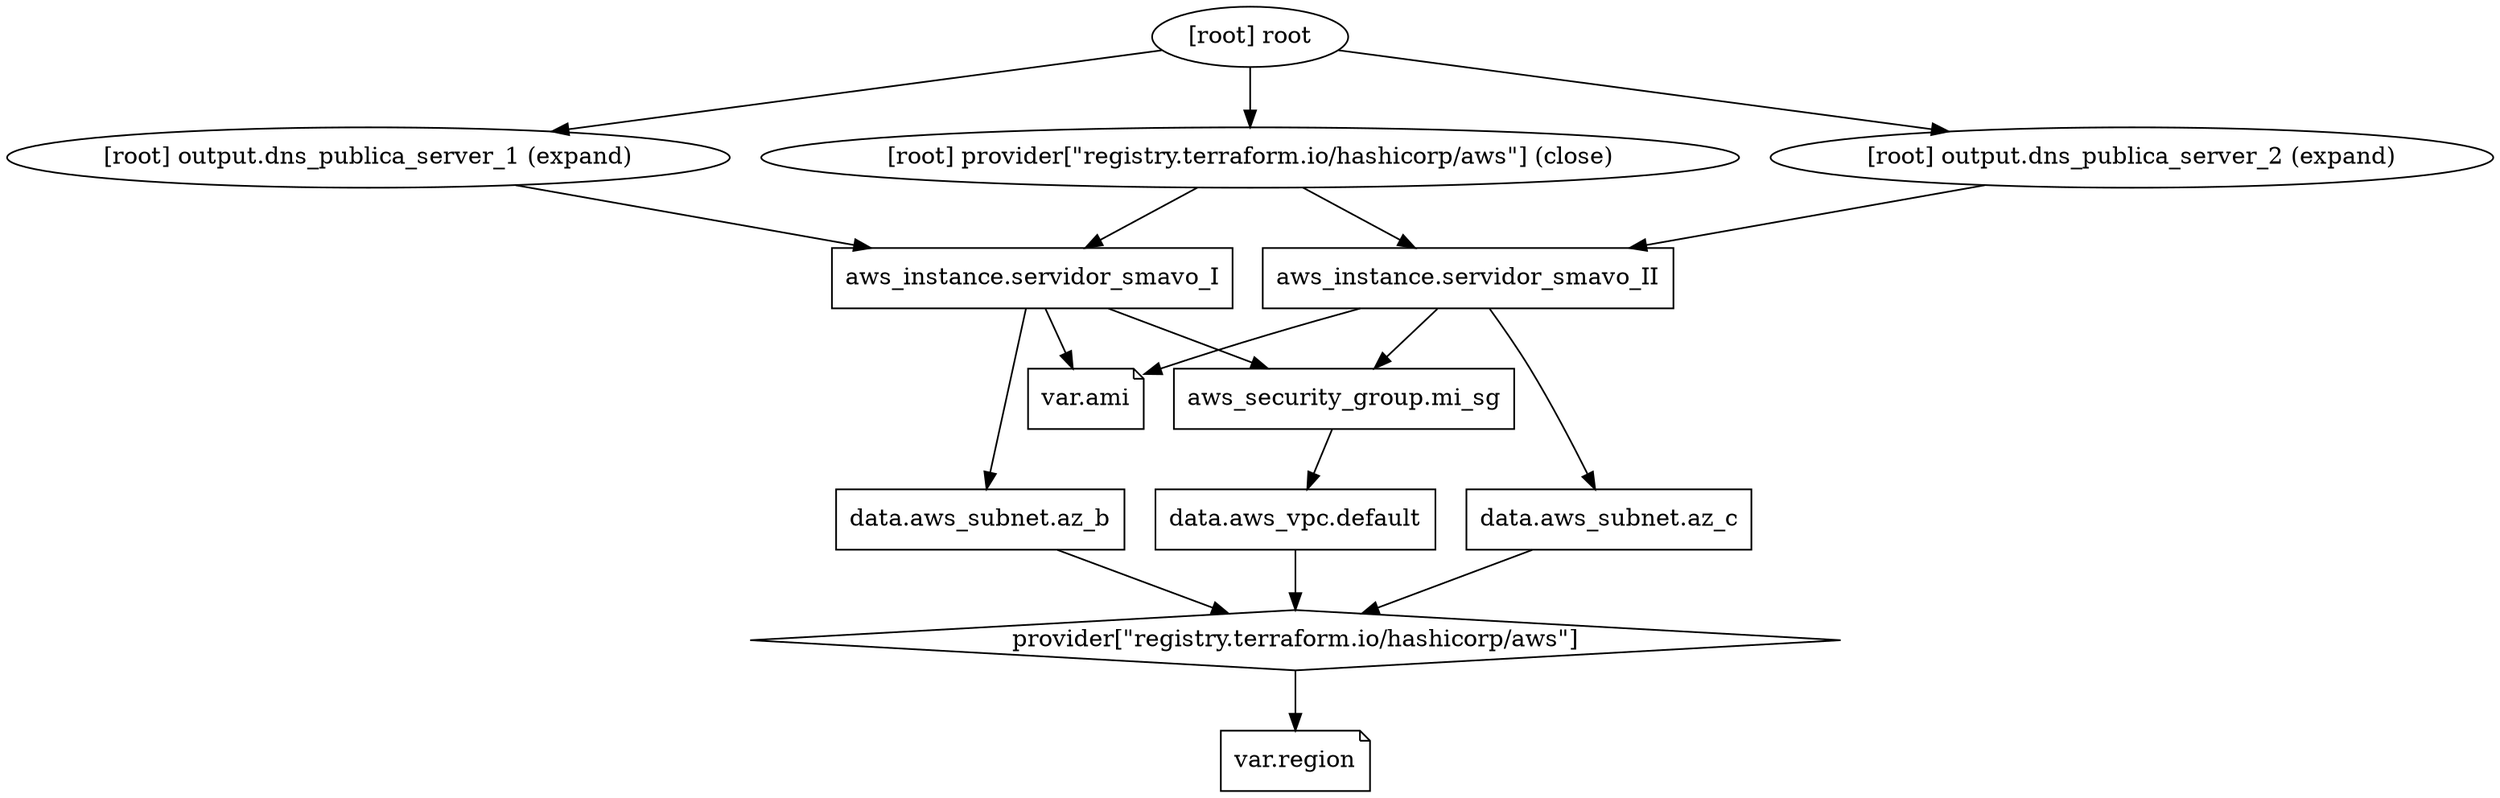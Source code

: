 digraph {
	compound = "true"
	newrank = "true"
	subgraph "root" {
		"[root] aws_instance.servidor_smavo_I (expand)" [label = "aws_instance.servidor_smavo_I", shape = "box"]
		"[root] aws_instance.servidor_smavo_II (expand)" [label = "aws_instance.servidor_smavo_II", shape = "box"]
		"[root] aws_security_group.mi_sg (expand)" [label = "aws_security_group.mi_sg", shape = "box"]
		"[root] data.aws_subnet.az_b (expand)" [label = "data.aws_subnet.az_b", shape = "box"]
		"[root] data.aws_subnet.az_c (expand)" [label = "data.aws_subnet.az_c", shape = "box"]
		"[root] data.aws_vpc.default (expand)" [label = "data.aws_vpc.default", shape = "box"]
		"[root] provider[\"registry.terraform.io/hashicorp/aws\"]" [label = "provider[\"registry.terraform.io/hashicorp/aws\"]", shape = "diamond"]
		"[root] var.ami" [label = "var.ami", shape = "note"]
		"[root] var.region" [label = "var.region", shape = "note"]
		"[root] aws_instance.servidor_smavo_I (expand)" -> "[root] aws_security_group.mi_sg (expand)"
		"[root] aws_instance.servidor_smavo_I (expand)" -> "[root] data.aws_subnet.az_b (expand)"
		"[root] aws_instance.servidor_smavo_I (expand)" -> "[root] var.ami"
		"[root] aws_instance.servidor_smavo_II (expand)" -> "[root] aws_security_group.mi_sg (expand)"
		"[root] aws_instance.servidor_smavo_II (expand)" -> "[root] data.aws_subnet.az_c (expand)"
		"[root] aws_instance.servidor_smavo_II (expand)" -> "[root] var.ami"
		"[root] aws_security_group.mi_sg (expand)" -> "[root] data.aws_vpc.default (expand)"
		"[root] data.aws_subnet.az_b (expand)" -> "[root] provider[\"registry.terraform.io/hashicorp/aws\"]"
		"[root] data.aws_subnet.az_c (expand)" -> "[root] provider[\"registry.terraform.io/hashicorp/aws\"]"
		"[root] data.aws_vpc.default (expand)" -> "[root] provider[\"registry.terraform.io/hashicorp/aws\"]"
		"[root] output.dns_publica_server_1 (expand)" -> "[root] aws_instance.servidor_smavo_I (expand)"
		"[root] output.dns_publica_server_2 (expand)" -> "[root] aws_instance.servidor_smavo_II (expand)"
		"[root] provider[\"registry.terraform.io/hashicorp/aws\"] (close)" -> "[root] aws_instance.servidor_smavo_I (expand)"
		"[root] provider[\"registry.terraform.io/hashicorp/aws\"] (close)" -> "[root] aws_instance.servidor_smavo_II (expand)"
		"[root] provider[\"registry.terraform.io/hashicorp/aws\"]" -> "[root] var.region"
		"[root] root" -> "[root] output.dns_publica_server_1 (expand)"
		"[root] root" -> "[root] output.dns_publica_server_2 (expand)"
		"[root] root" -> "[root] provider[\"registry.terraform.io/hashicorp/aws\"] (close)"
	}
}

